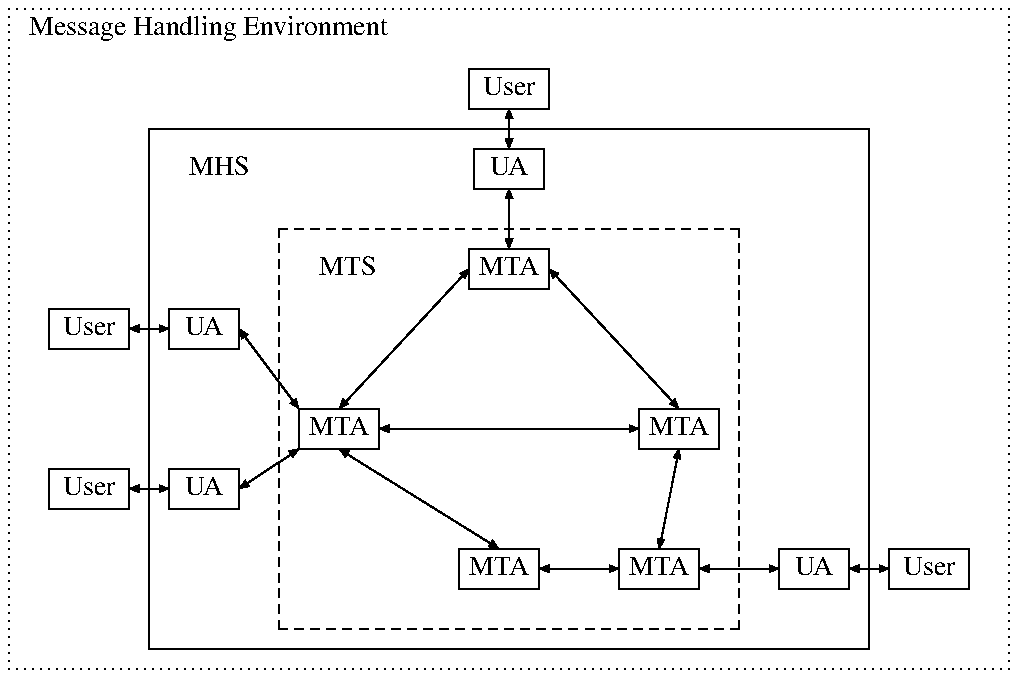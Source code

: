 .PS 5
eighth = 1/8
boxwid = 0.5
boxht = 0.25
arrowhead = 7
arrowht = eighth/2
define	user	X box "User"	X
define	ua	X box "UA" wid 7/16 X
define	mta	X box "MTA"	X
MHE:	box dotted ht 4 + eighth wid 6.25
	"Message Handling Environment" at MHE.nw + (eighth, -eighth) ljust
MHS:	box ht 3.25 wid 4.5 with .s at MHE.s + (0,eighth)
	"MHS" ljust at MHS.nw + (0.25, -0.25)
MTS:	box dashed ht 2.5 wid 3 - eighth with .s at MHS.s + (0,eighth)
	"MTS" ljust at MTS.nw + (0.25, -0.25)

	user with .e at MHS.sw + (-eighth, 1)
Ua1:	ua with .w at MHS.sw + (eighth, 1)
	line <-> from 2nd last box.e to last box.w

	user with .e at MHS.sw + (-eighth, 2)
Ua2:	ua with .w at MHS.sw + (eighth, 2)
	line <-> from 2nd last box.e to last box.w

	user with .s at MHS.n + (0, eighth)
Ua3:	ua with .n at MHS.n - (0,eighth)
	line <-> from 2nd last box.s to last box.n

	user with .w at MHS.se + (eighth,0.5)
Ua4:	ua with .e at MHS.se + (-eighth, 0.5)
	line <-> from 2nd last box.w to last box.e

Mta1:	mta with .w at MTS.sw + (eighth, 1.25)
	line <-> from Ua1.e to Mta1.sw
	line <-> from Ua2.e to Mta1.nw

Mta2:	mta with .n at MTS.n + (0, -eighth)
	line <-> from Mta1.n to Mta2.w
	line <-> from Mta2.n to Ua3.s

Mta3:	mta with .e at MTS.se + (-eighth, 1.25)
	line <-> from Mta2.e to Mta3.n
	line <-> from Mta1.e to Mta3.w

Mta4:	mta with .e at Ua4.w - (0.5,0)
	line <-> from Mta4.e to Ua4.w
	line <-> from Mta3.s to Mta4.n

Mta5:	mta with .e at Mta4.w - (0.5,0)
	line <-> from Mta4.w to Mta5.e
	line <-> from Mta5.n to Mta1.s
.PE
